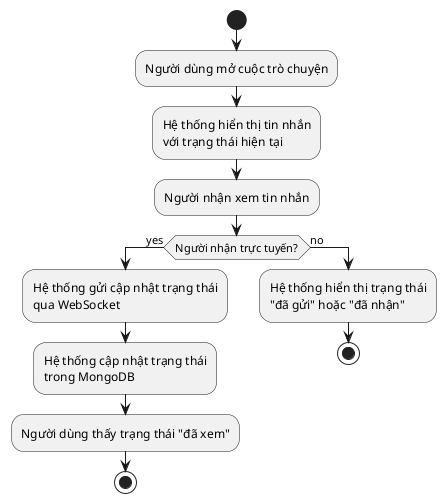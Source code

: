 @startuml
start
:Người dùng mở cuộc trò chuyện;
:Hệ thống hiển thị tin nhắn\nvới trạng thái hiện tại;
:Người nhận xem tin nhắn;

if (Người nhận trực tuyến?) then (yes)
    :Hệ thống gửi cập nhật trạng thái\nqua WebSocket;
    :Hệ thống cập nhật trạng thái\ntrong MongoDB;
    :Người dùng thấy trạng thái "đã xem";
    stop
else (no)
    :Hệ thống hiển thị trạng thái\n"đã gửi" hoặc "đã nhận";
    stop
endif

@enduml